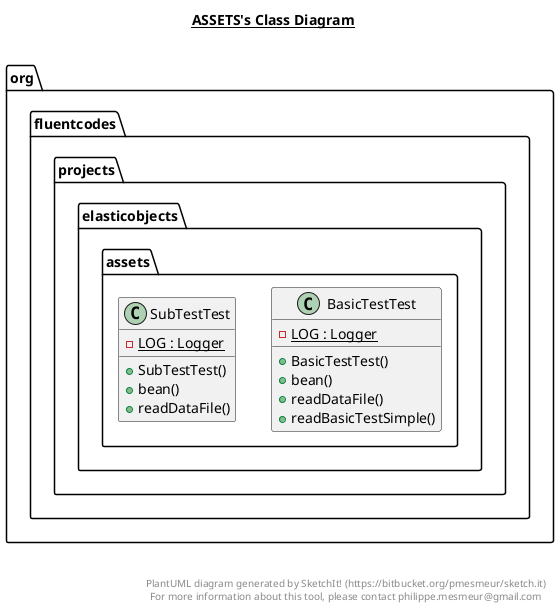 @startuml

title __ASSETS's Class Diagram__\n

  package org.fluentcodes.projects.elasticobjects {
    package org.fluentcodes.projects.elasticobjects.assets {
      class BasicTestTest {
          {static} - LOG : Logger
          + BasicTestTest()
          + bean()
          + readDataFile()
          + readBasicTestSimple()
      }
    }
  }
  

  package org.fluentcodes.projects.elasticobjects {
    package org.fluentcodes.projects.elasticobjects.assets {
      class SubTestTest {
          {static} - LOG : Logger
          + SubTestTest()
          + bean()
          + readDataFile()
      }
    }
  }
  



right footer


PlantUML diagram generated by SketchIt! (https://bitbucket.org/pmesmeur/sketch.it)
For more information about this tool, please contact philippe.mesmeur@gmail.com
endfooter

@enduml
